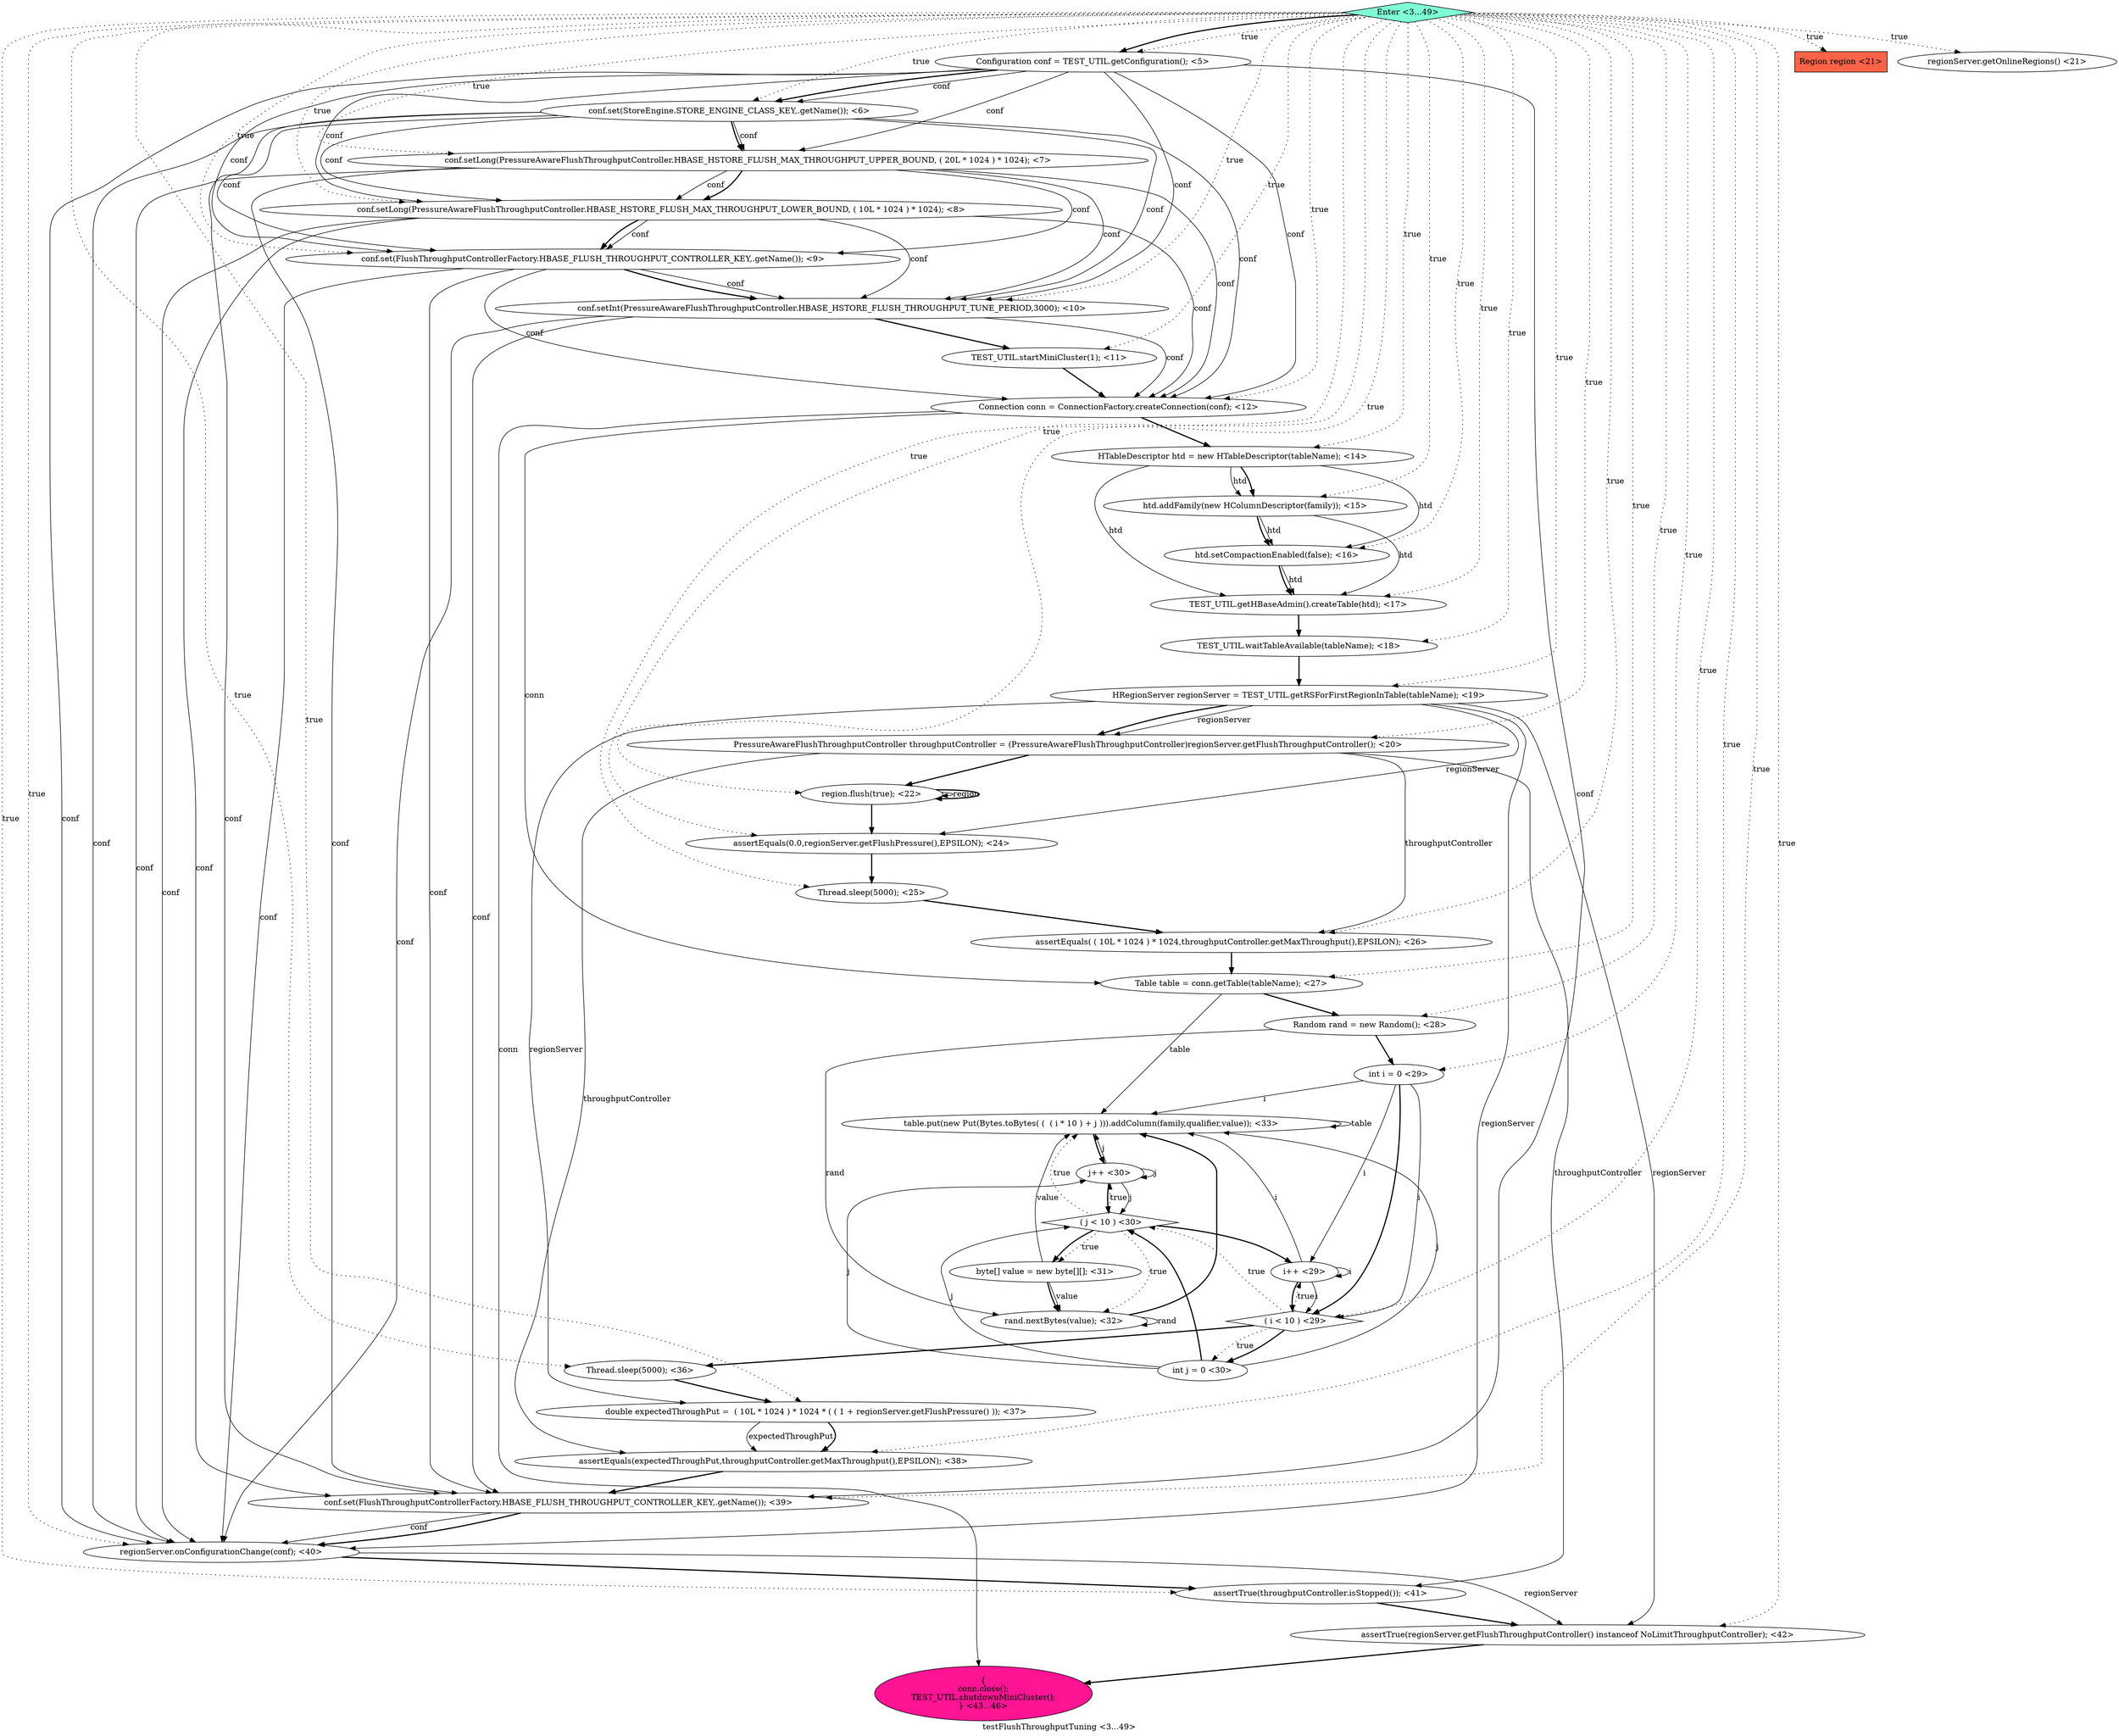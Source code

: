 digraph PDG {
label = "testFlushThroughputTuning <3...49>";
0.21 [style = filled, label = "Table table = conn.getTable(tableName); <27>", fillcolor = white, shape = ellipse];
0.1 [style = filled, label = "conf.set(StoreEngine.STORE_ENGINE_CLASS_KEY,.getName()); <6>", fillcolor = white, shape = ellipse];
0.40 [style = filled, label = "Enter <3...49>", fillcolor = aquamarine, shape = diamond];
0.22 [style = filled, label = "Random rand = new Random(); <28>", fillcolor = white, shape = ellipse];
0.35 [style = filled, label = "conf.set(FlushThroughputControllerFactory.HBASE_FLUSH_THROUGHPUT_CONTROLLER_KEY,.getName()); <39>", fillcolor = white, shape = ellipse];
0.8 [style = filled, label = "HTableDescriptor htd = new HTableDescriptor(tableName); <14>", fillcolor = white, shape = ellipse];
0.23 [style = filled, label = "int i = 0 <29>", fillcolor = white, shape = ellipse];
0.36 [style = filled, label = "regionServer.onConfigurationChange(conf); <40>", fillcolor = white, shape = ellipse];
0.7 [style = filled, label = "Connection conn = ConnectionFactory.createConnection(conf); <12>", fillcolor = white, shape = ellipse];
0.9 [style = filled, label = "htd.addFamily(new HColumnDescriptor(family)); <15>", fillcolor = white, shape = ellipse];
0.12 [style = filled, label = "TEST_UTIL.waitTableAvailable(tableName); <18>", fillcolor = white, shape = ellipse];
0.34 [style = filled, label = "assertEquals(expectedThroughPut,throughputController.getMaxThroughput(),EPSILON); <38>", fillcolor = white, shape = ellipse];
0.3 [style = filled, label = "conf.setLong(PressureAwareFlushThroughputController.HBASE_HSTORE_FLUSH_MAX_THROUGHPUT_LOWER_BOUND, ( 10L * 1024 ) * 1024); <8>", fillcolor = white, shape = ellipse];
0.4 [style = filled, label = "conf.set(FlushThroughputControllerFactory.HBASE_FLUSH_THROUGHPUT_CONTROLLER_KEY,.getName()); <9>", fillcolor = white, shape = ellipse];
0.14 [style = filled, label = "PressureAwareFlushThroughputController throughputController = (PressureAwareFlushThroughputController)regionServer.getFlushThroughputController(); <20>", fillcolor = white, shape = ellipse];
0.15 [style = filled, label = "Region region <21>", fillcolor = tomato, shape = box];
0.18 [style = filled, label = "assertEquals(0.0,regionServer.getFlushPressure(),EPSILON); <24>", fillcolor = white, shape = ellipse];
0.5 [style = filled, label = "conf.setInt(PressureAwareFlushThroughputController.HBASE_HSTORE_FLUSH_THROUGHPUT_TUNE_PERIOD,3000); <10>", fillcolor = white, shape = ellipse];
0.6 [style = filled, label = "TEST_UTIL.startMiniCluster(1); <11>", fillcolor = white, shape = ellipse];
0.17 [style = filled, label = "region.flush(true); <22>", fillcolor = white, shape = ellipse];
0.10 [style = filled, label = "htd.setCompactionEnabled(false); <16>", fillcolor = white, shape = ellipse];
0.33 [style = filled, label = "double expectedThroughPut =  ( 10L * 1024 ) * 1024 * ( ( 1 + regionServer.getFlushPressure() )); <37>", fillcolor = white, shape = ellipse];
0.29 [style = filled, label = "byte[] value = new byte[][]; <31>", fillcolor = white, shape = ellipse];
0.0 [style = filled, label = "Configuration conf = TEST_UTIL.getConfiguration(); <5>", fillcolor = white, shape = ellipse];
0.39 [style = filled, label = "{
conn.close();
TEST_UTIL.shutdownMiniCluster();
} <43...46>", fillcolor = deeppink, shape = ellipse];
0.37 [style = filled, label = "assertTrue(throughputController.isStopped()); <41>", fillcolor = white, shape = ellipse];
0.28 [style = filled, label = "j++ <30>", fillcolor = white, shape = ellipse];
0.13 [style = filled, label = "HRegionServer regionServer = TEST_UTIL.getRSForFirstRegionInTable(tableName); <19>", fillcolor = white, shape = ellipse];
0.32 [style = filled, label = "Thread.sleep(5000); <36>", fillcolor = white, shape = ellipse];
0.27 [style = filled, label = " ( j < 10 ) <30>", fillcolor = white, shape = diamond];
0.19 [style = filled, label = "Thread.sleep(5000); <25>", fillcolor = white, shape = ellipse];
0.11 [style = filled, label = "TEST_UTIL.getHBaseAdmin().createTable(htd); <17>", fillcolor = white, shape = ellipse];
0.30 [style = filled, label = "rand.nextBytes(value); <32>", fillcolor = white, shape = ellipse];
0.31 [style = filled, label = "table.put(new Put(Bytes.toBytes( (  ( i * 10 ) + j ))).addColumn(family,qualifier,value)); <33>", fillcolor = white, shape = ellipse];
0.2 [style = filled, label = "conf.setLong(PressureAwareFlushThroughputController.HBASE_HSTORE_FLUSH_MAX_THROUGHPUT_UPPER_BOUND, ( 20L * 1024 ) * 1024); <7>", fillcolor = white, shape = ellipse];
0.20 [style = filled, label = "assertEquals( ( 10L * 1024 ) * 1024,throughputController.getMaxThroughput(),EPSILON); <26>", fillcolor = white, shape = ellipse];
0.26 [style = filled, label = "int j = 0 <30>", fillcolor = white, shape = ellipse];
0.25 [style = filled, label = "i++ <29>", fillcolor = white, shape = ellipse];
0.16 [style = filled, label = "regionServer.getOnlineRegions() <21>", fillcolor = white, shape = ellipse];
0.24 [style = filled, label = " ( i < 10 ) <29>", fillcolor = white, shape = diamond];
0.38 [style = filled, label = "assertTrue(regionServer.getFlushThroughputController() instanceof NoLimitThroughputController); <42>", fillcolor = white, shape = ellipse];
0.0 -> 0.1 [style = solid, label="conf"];
0.0 -> 0.1 [style = bold, label=""];
0.0 -> 0.2 [style = solid, label="conf"];
0.0 -> 0.3 [style = solid, label="conf"];
0.0 -> 0.4 [style = solid, label="conf"];
0.0 -> 0.5 [style = solid, label="conf"];
0.0 -> 0.7 [style = solid, label="conf"];
0.0 -> 0.35 [style = solid, label="conf"];
0.0 -> 0.36 [style = solid, label="conf"];
0.1 -> 0.2 [style = solid, label="conf"];
0.1 -> 0.2 [style = bold, label=""];
0.1 -> 0.3 [style = solid, label="conf"];
0.1 -> 0.4 [style = solid, label="conf"];
0.1 -> 0.5 [style = solid, label="conf"];
0.1 -> 0.7 [style = solid, label="conf"];
0.1 -> 0.35 [style = solid, label="conf"];
0.1 -> 0.36 [style = solid, label="conf"];
0.2 -> 0.3 [style = solid, label="conf"];
0.2 -> 0.3 [style = bold, label=""];
0.2 -> 0.4 [style = solid, label="conf"];
0.2 -> 0.5 [style = solid, label="conf"];
0.2 -> 0.7 [style = solid, label="conf"];
0.2 -> 0.35 [style = solid, label="conf"];
0.2 -> 0.36 [style = solid, label="conf"];
0.3 -> 0.4 [style = solid, label="conf"];
0.3 -> 0.4 [style = bold, label=""];
0.3 -> 0.5 [style = solid, label="conf"];
0.3 -> 0.7 [style = solid, label="conf"];
0.3 -> 0.35 [style = solid, label="conf"];
0.3 -> 0.36 [style = solid, label="conf"];
0.4 -> 0.5 [style = solid, label="conf"];
0.4 -> 0.5 [style = bold, label=""];
0.4 -> 0.7 [style = solid, label="conf"];
0.4 -> 0.35 [style = solid, label="conf"];
0.4 -> 0.36 [style = solid, label="conf"];
0.5 -> 0.6 [style = bold, label=""];
0.5 -> 0.7 [style = solid, label="conf"];
0.5 -> 0.35 [style = solid, label="conf"];
0.5 -> 0.36 [style = solid, label="conf"];
0.6 -> 0.7 [style = bold, label=""];
0.7 -> 0.8 [style = bold, label=""];
0.7 -> 0.21 [style = solid, label="conn"];
0.7 -> 0.39 [style = solid, label="conn"];
0.8 -> 0.9 [style = solid, label="htd"];
0.8 -> 0.9 [style = bold, label=""];
0.8 -> 0.10 [style = solid, label="htd"];
0.8 -> 0.11 [style = solid, label="htd"];
0.9 -> 0.10 [style = solid, label="htd"];
0.9 -> 0.10 [style = bold, label=""];
0.9 -> 0.11 [style = solid, label="htd"];
0.10 -> 0.11 [style = solid, label="htd"];
0.10 -> 0.11 [style = bold, label=""];
0.11 -> 0.12 [style = bold, label=""];
0.12 -> 0.13 [style = bold, label=""];
0.13 -> 0.14 [style = solid, label="regionServer"];
0.13 -> 0.14 [style = bold, label=""];
0.13 -> 0.18 [style = solid, label="regionServer"];
0.13 -> 0.33 [style = solid, label="regionServer"];
0.13 -> 0.36 [style = solid, label="regionServer"];
0.13 -> 0.38 [style = solid, label="regionServer"];
0.14 -> 0.17 [style = bold, label=""];
0.14 -> 0.20 [style = solid, label="throughputController"];
0.14 -> 0.34 [style = solid, label="throughputController"];
0.14 -> 0.37 [style = solid, label="throughputController"];
0.17 -> 0.17 [style = solid, label="region"];
0.17 -> 0.17 [style = bold, label=""];
0.17 -> 0.18 [style = bold, label=""];
0.18 -> 0.19 [style = bold, label=""];
0.19 -> 0.20 [style = bold, label=""];
0.20 -> 0.21 [style = bold, label=""];
0.21 -> 0.22 [style = bold, label=""];
0.21 -> 0.31 [style = solid, label="table"];
0.22 -> 0.23 [style = bold, label=""];
0.22 -> 0.30 [style = solid, label="rand"];
0.23 -> 0.24 [style = solid, label="i"];
0.23 -> 0.24 [style = bold, label=""];
0.23 -> 0.25 [style = solid, label="i"];
0.23 -> 0.31 [style = solid, label="i"];
0.24 -> 0.25 [style = dotted, label="true"];
0.24 -> 0.26 [style = dotted, label="true"];
0.24 -> 0.26 [style = bold, label=""];
0.24 -> 0.27 [style = dotted, label="true"];
0.24 -> 0.32 [style = bold, label=""];
0.25 -> 0.24 [style = solid, label="i"];
0.25 -> 0.24 [style = bold, label=""];
0.25 -> 0.25 [style = solid, label="i"];
0.25 -> 0.31 [style = solid, label="i"];
0.26 -> 0.27 [style = solid, label="j"];
0.26 -> 0.27 [style = bold, label=""];
0.26 -> 0.28 [style = solid, label="j"];
0.26 -> 0.31 [style = solid, label="j"];
0.27 -> 0.25 [style = bold, label=""];
0.27 -> 0.28 [style = dotted, label="true"];
0.27 -> 0.29 [style = dotted, label="true"];
0.27 -> 0.29 [style = bold, label=""];
0.27 -> 0.30 [style = dotted, label="true"];
0.27 -> 0.31 [style = dotted, label="true"];
0.28 -> 0.27 [style = solid, label="j"];
0.28 -> 0.27 [style = bold, label=""];
0.28 -> 0.28 [style = solid, label="j"];
0.28 -> 0.31 [style = solid, label="j"];
0.29 -> 0.30 [style = solid, label="value"];
0.29 -> 0.30 [style = bold, label=""];
0.29 -> 0.31 [style = solid, label="value"];
0.30 -> 0.30 [style = solid, label="rand"];
0.30 -> 0.31 [style = bold, label=""];
0.31 -> 0.28 [style = bold, label=""];
0.31 -> 0.31 [style = solid, label="table"];
0.32 -> 0.33 [style = bold, label=""];
0.33 -> 0.34 [style = solid, label="expectedThroughPut"];
0.33 -> 0.34 [style = bold, label=""];
0.34 -> 0.35 [style = bold, label=""];
0.35 -> 0.36 [style = solid, label="conf"];
0.35 -> 0.36 [style = bold, label=""];
0.36 -> 0.37 [style = bold, label=""];
0.36 -> 0.38 [style = solid, label="regionServer"];
0.37 -> 0.38 [style = bold, label=""];
0.38 -> 0.39 [style = bold, label=""];
0.40 -> 0.0 [style = dotted, label="true"];
0.40 -> 0.0 [style = bold, label=""];
0.40 -> 0.1 [style = dotted, label="true"];
0.40 -> 0.2 [style = dotted, label="true"];
0.40 -> 0.3 [style = dotted, label="true"];
0.40 -> 0.4 [style = dotted, label="true"];
0.40 -> 0.5 [style = dotted, label="true"];
0.40 -> 0.6 [style = dotted, label="true"];
0.40 -> 0.7 [style = dotted, label="true"];
0.40 -> 0.8 [style = dotted, label="true"];
0.40 -> 0.9 [style = dotted, label="true"];
0.40 -> 0.10 [style = dotted, label="true"];
0.40 -> 0.11 [style = dotted, label="true"];
0.40 -> 0.12 [style = dotted, label="true"];
0.40 -> 0.13 [style = dotted, label="true"];
0.40 -> 0.14 [style = dotted, label="true"];
0.40 -> 0.15 [style = dotted, label="true"];
0.40 -> 0.16 [style = dotted, label="true"];
0.40 -> 0.17 [style = dotted, label="true"];
0.40 -> 0.18 [style = dotted, label="true"];
0.40 -> 0.19 [style = dotted, label="true"];
0.40 -> 0.20 [style = dotted, label="true"];
0.40 -> 0.21 [style = dotted, label="true"];
0.40 -> 0.22 [style = dotted, label="true"];
0.40 -> 0.23 [style = dotted, label="true"];
0.40 -> 0.24 [style = dotted, label="true"];
0.40 -> 0.32 [style = dotted, label="true"];
0.40 -> 0.33 [style = dotted, label="true"];
0.40 -> 0.34 [style = dotted, label="true"];
0.40 -> 0.35 [style = dotted, label="true"];
0.40 -> 0.36 [style = dotted, label="true"];
0.40 -> 0.37 [style = dotted, label="true"];
0.40 -> 0.38 [style = dotted, label="true"];
}
